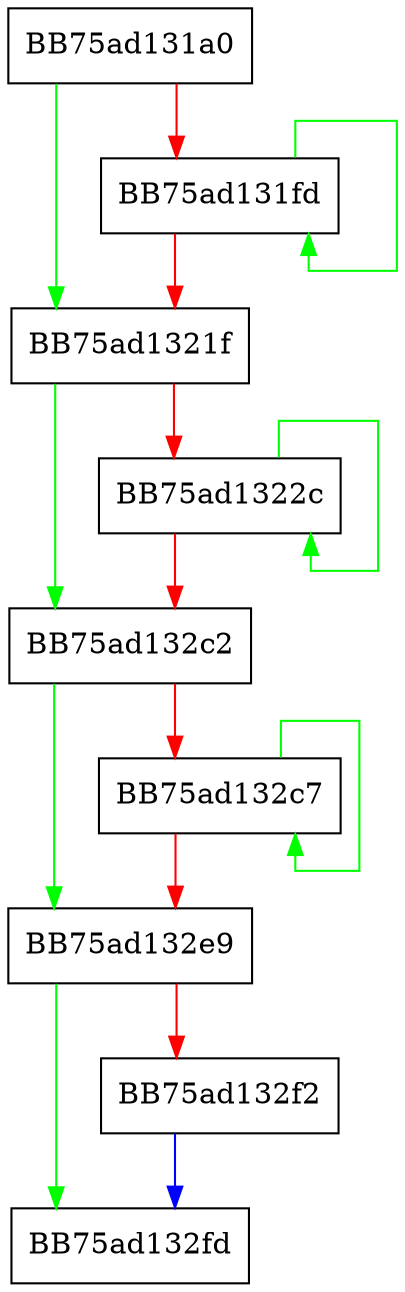 digraph ComputeExtraSizeInControlInfo {
  node [shape="box"];
  graph [splines=ortho];
  BB75ad131a0 -> BB75ad1321f [color="green"];
  BB75ad131a0 -> BB75ad131fd [color="red"];
  BB75ad131fd -> BB75ad131fd [color="green"];
  BB75ad131fd -> BB75ad1321f [color="red"];
  BB75ad1321f -> BB75ad132c2 [color="green"];
  BB75ad1321f -> BB75ad1322c [color="red"];
  BB75ad1322c -> BB75ad1322c [color="green"];
  BB75ad1322c -> BB75ad132c2 [color="red"];
  BB75ad132c2 -> BB75ad132e9 [color="green"];
  BB75ad132c2 -> BB75ad132c7 [color="red"];
  BB75ad132c7 -> BB75ad132c7 [color="green"];
  BB75ad132c7 -> BB75ad132e9 [color="red"];
  BB75ad132e9 -> BB75ad132fd [color="green"];
  BB75ad132e9 -> BB75ad132f2 [color="red"];
  BB75ad132f2 -> BB75ad132fd [color="blue"];
}